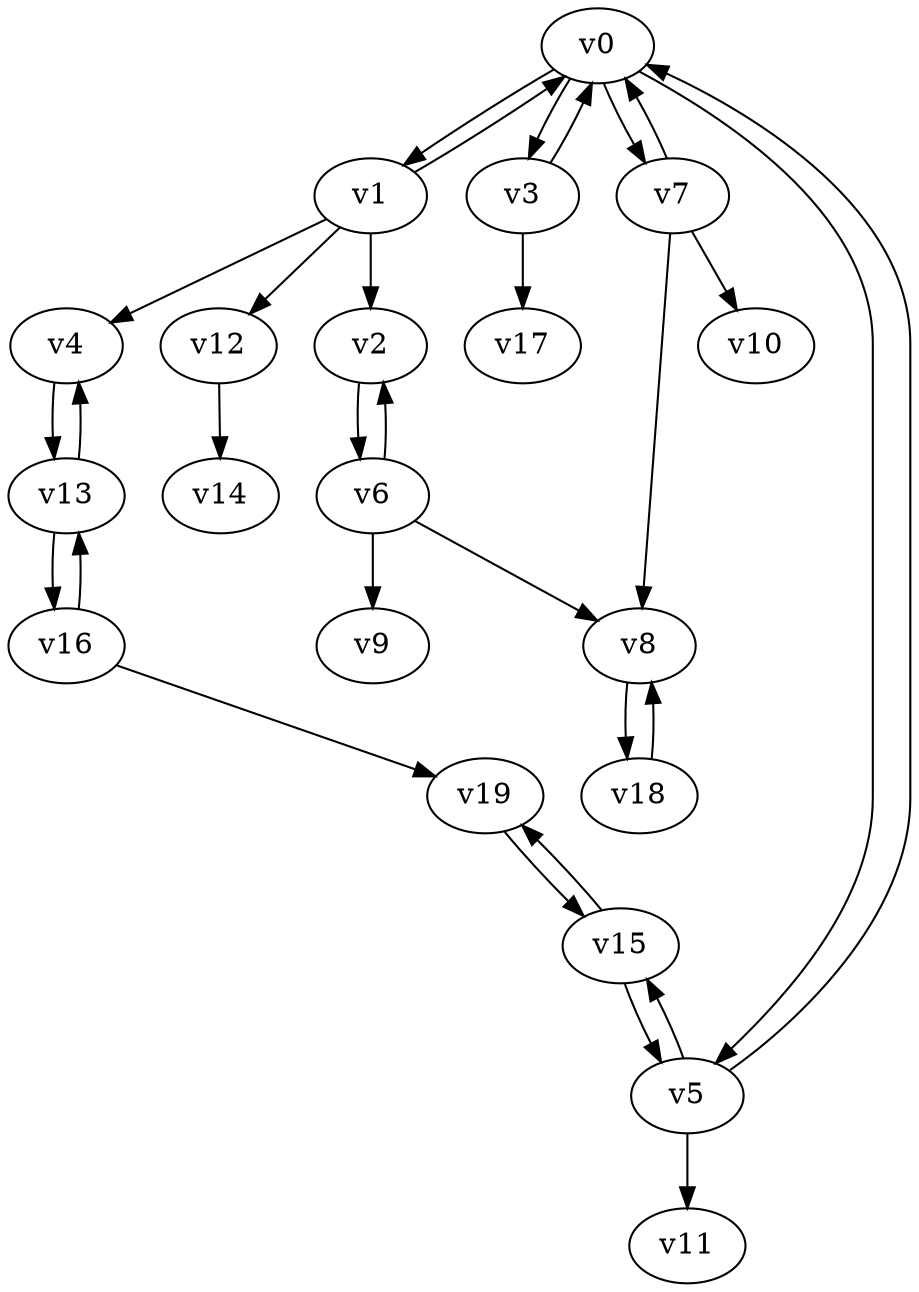 digraph test025 {
    v0 [name="v0", player=0, weight=5];
    v1 [name="v1", player=1, weight=7];
    v2 [name="v2", player=0, weight=13];
    v3 [name="v3", player=1, weight=1];
    v4 [name="v4", player=0, weight=1];
    v5 [name="v5", player=1, weight=8];
    v6 [name="v6", player=0, weight=15];
    v7 [name="v7", player=1, weight=3];
    v8 [name="v8", player=0, weight=7];
    v9 [name="v9", player=1, weight=7];
    v10 [name="v10", player=0, weight=-3];
    v11 [name="v11", player=1, weight=12];
    v12 [name="v12", player=0, weight=9];
    v13 [name="v13", player=1, weight=12];
    v14 [name="v14", player=0, weight=10];
    v15 [name="v15", player=1, weight=7];
    v16 [name="v16", player=0, weight=1];
    v17 [name="v17", player=1, weight=11];
    v18 [name="v18", player=0, weight=4];
    v19 [name="v19", player=1, weight=11];
    v0 -> v1;
    v1 -> v0;
    v1 -> v2;
    v0 -> v3;
    v3 -> v0;
    v1 -> v4;
    v0 -> v5;
    v5 -> v0;
    v2 -> v6;
    v6 -> v2;
    v0 -> v7;
    v7 -> v0;
    v7 -> v8;
    v6 -> v9;
    v7 -> v10;
    v5 -> v11;
    v1 -> v12;
    v4 -> v13;
    v13 -> v4;
    v12 -> v14;
    v5 -> v15;
    v15 -> v5;
    v13 -> v16;
    v16 -> v13;
    v3 -> v17;
    v8 -> v18;
    v18 -> v8;
    v15 -> v19;
    v19 -> v15;
    v16 -> v19;
    v6 -> v8;
}
